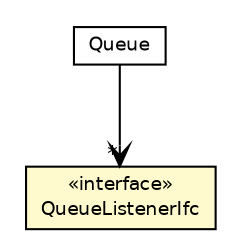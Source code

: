 #!/usr/local/bin/dot
#
# Class diagram 
# Generated by UMLGraph version 5.4 (http://www.umlgraph.org/)
#

digraph G {
	edge [fontname="Helvetica",fontsize=10,labelfontname="Helvetica",labelfontsize=10];
	node [fontname="Helvetica",fontsize=10,shape=plaintext];
	nodesep=0.25;
	ranksep=0.5;
	// jsl.modeling.elements.queue.QueueListenerIfc
	c159203 [label=<<table title="jsl.modeling.elements.queue.QueueListenerIfc" border="0" cellborder="1" cellspacing="0" cellpadding="2" port="p" bgcolor="lemonChiffon" href="./QueueListenerIfc.html">
		<tr><td><table border="0" cellspacing="0" cellpadding="1">
<tr><td align="center" balign="center"> &#171;interface&#187; </td></tr>
<tr><td align="center" balign="center"> QueueListenerIfc </td></tr>
		</table></td></tr>
		</table>>, URL="./QueueListenerIfc.html", fontname="Helvetica", fontcolor="black", fontsize=9.0];
	// jsl.modeling.elements.queue.Queue
	c159205 [label=<<table title="jsl.modeling.elements.queue.Queue" border="0" cellborder="1" cellspacing="0" cellpadding="2" port="p" href="./Queue.html">
		<tr><td><table border="0" cellspacing="0" cellpadding="1">
<tr><td align="center" balign="center"> Queue </td></tr>
		</table></td></tr>
		</table>>, URL="./Queue.html", fontname="Helvetica", fontcolor="black", fontsize=9.0];
	// jsl.modeling.elements.queue.Queue NAVASSOC jsl.modeling.elements.queue.QueueListenerIfc
	c159205:p -> c159203:p [taillabel="", label="", headlabel="*", fontname="Helvetica", fontcolor="black", fontsize=10.0, color="black", arrowhead=open];
}

